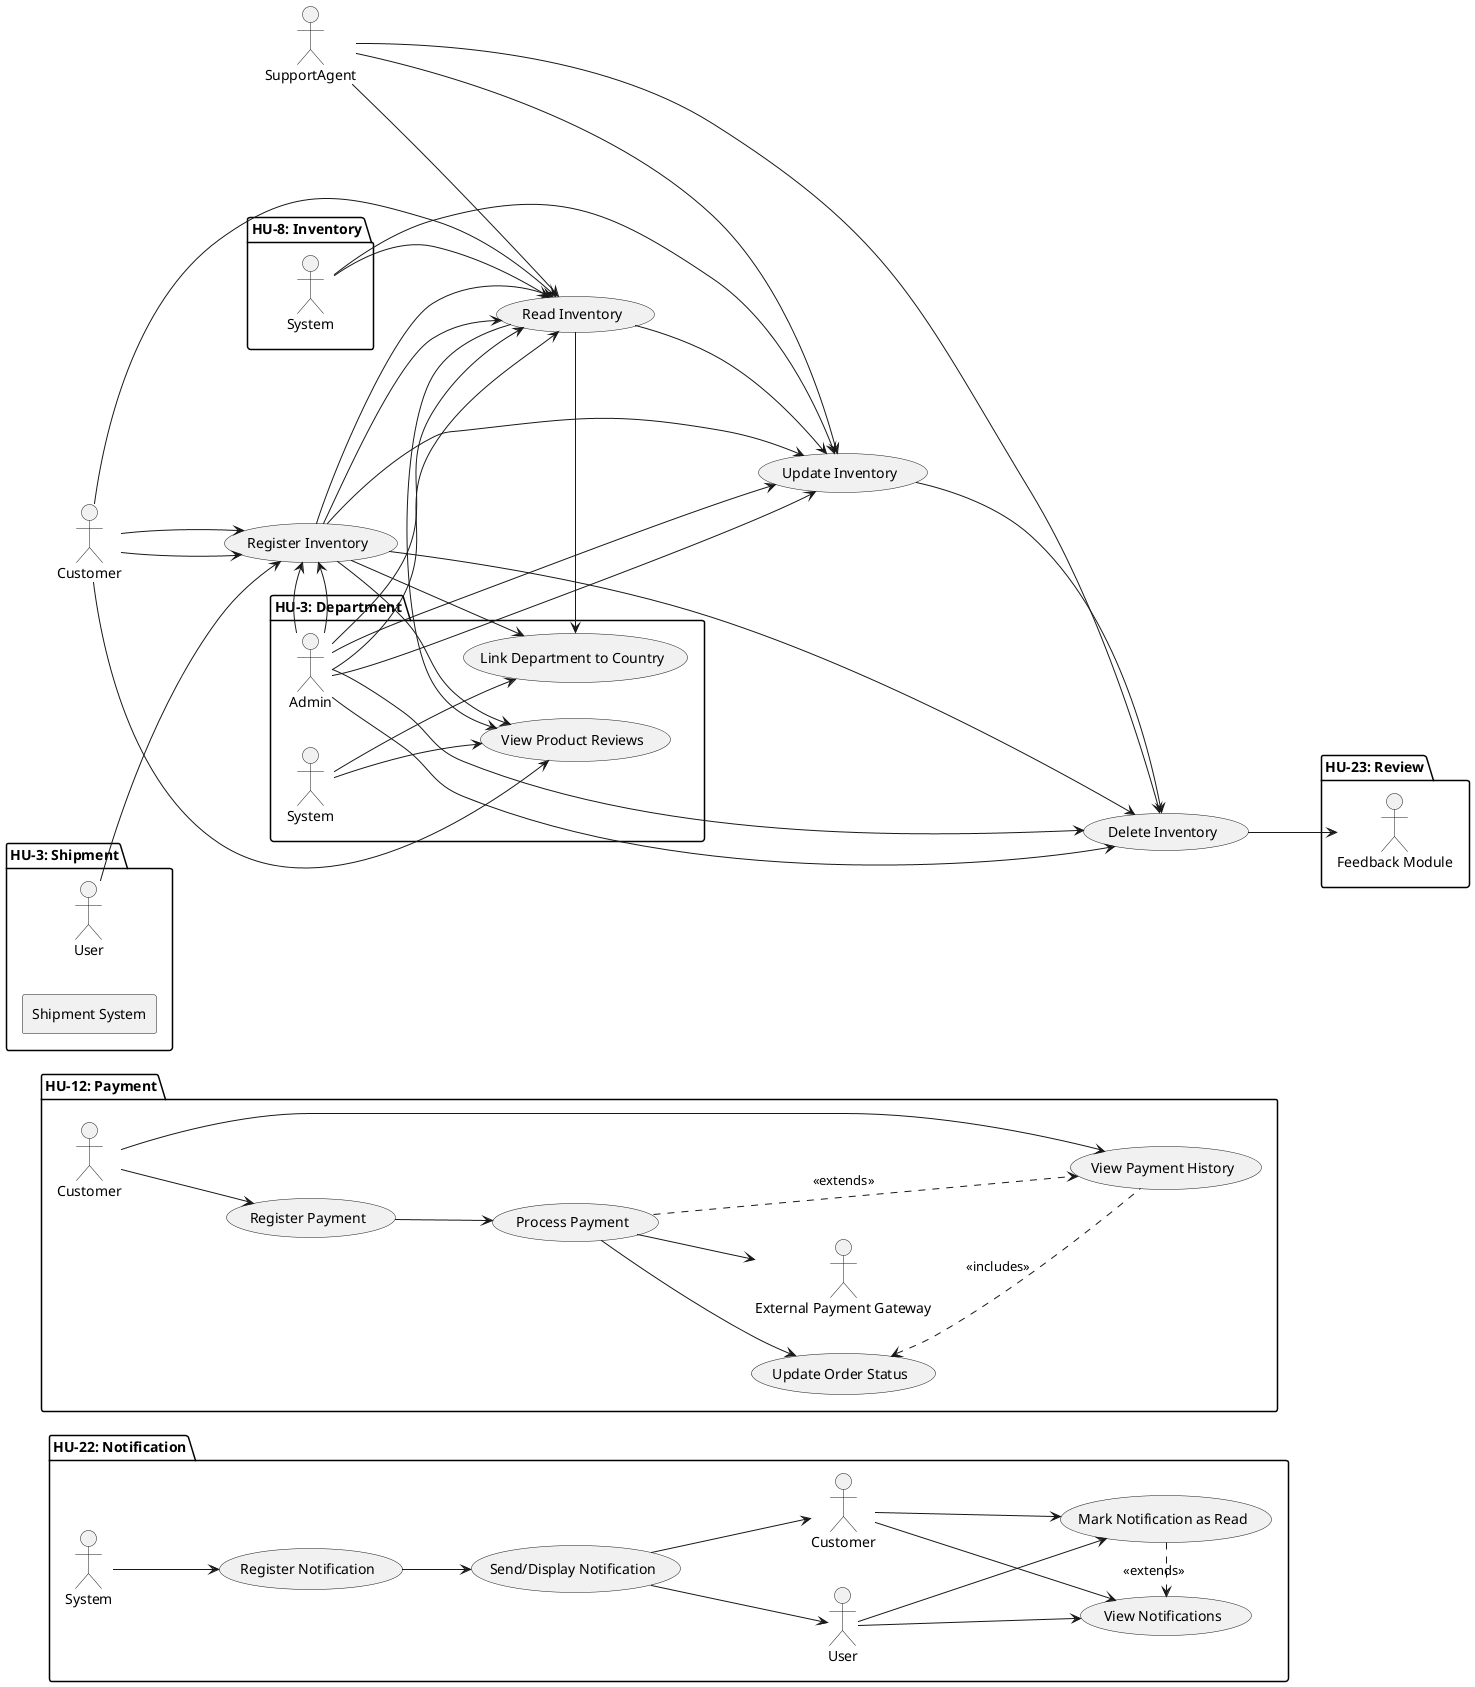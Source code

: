 @startuml
actor Customer
actor SupportAgent

usecase "Register Support Ticket" as UC1
usecase "View Support Ticket" as UC2
usecase "Update Support Ticket" as UC3
usecase "Close Support Ticket" as UC4

Customer --> UC1
Customer --> UC2
SupportAgent --> UC2
SupportAgent --> UC3
SupportAgent --> UC4
left to right direction

package "HU-3: Department" {

  'Actors
  actor "Admin User" as Admin
  actor "System" as System

  'Use Cases
  usecase "Register Department" as UC1
  usecase "Update Department" as UC2
  usecase "Deactivate Department" as UC3
  usecase "View Departments" as UC4
  usecase "Validate Uniqueness & Format" as UC5
  usecase "Link Department to Country" as UC6

  'Relationships
  Admin --> UC1
  Admin --> UC2
  Admin --> UC3
  Admin --> UC4

  UC1 --> UC5
  UC1 --> UC6

  UC2 --> UC5
  UC2 --> UC6

  System --> UC5
  System --> UC6
}

package "HU-22: Notification" {

  'Actors'
  actor "System" as SystemN
  actor "User" as UserN
  actor "Customer" as CustomerN

  'Use Cases'
  usecase "Register Notification" as UCN1
  usecase "Send/Display Notification" as UCN2
  usecase "Mark Notification as Read" as UCN3
  usecase "View Notifications" as UCN4

  'Relationships'
  SystemN --> UCN1
  UCN1 --> UCN2
  UCN2 --> UserN
  UCN2 --> CustomerN

  UserN --> UCN3
  CustomerN --> UCN3

  UserN --> UCN4
  CustomerN --> UCN4

  UCN3 .> UCN4 : <<extends>>
}

package "HU-12: Payment" {

  'Actors'
  actor "Customer" as CustomerP
  actor "External Payment Gateway" as PaymentGatewayP

  'Use Cases'
  usecase "Register Payment" as UCP1
  usecase "Process Payment" as UCP2
  usecase "Update Order Status" as UCP3
  usecase "View Payment History" as UCP4

  'Relationships'
  CustomerP --> UCP1
  CustomerP --> UCP4

  UCP1 --> UCP2
  UCP2 --> PaymentGatewayP
  UCP2 .> UCP4 : <<extends>>
  UCP3 <.. UCP4 : <<includes>>

  UCP2 --> UCP3
}

package "HU-23: Review" {

  'Actors'
  actor "Customer" as Customer
  actor "Feedback Module" as FeedbackModule

  'Use Cases'
  usecase "Create Review" as UC1
  usecase "Validate Review Fields" as UC2
  usecase "Register Review in Database" as UC3
  usecase "Integrate with Feedback" as UC4
  usecase "View Product Reviews" as UC5

  'Relationships'
  Customer --> UC1
  UC1 --> UC2
  UC2 --> UC3
  UC3 --> UC4
  UC4 --> FeedbackModule
  Customer --> UC5
}

package "HU-3: Shipment" {
  actor User as user

  rectangle "Shipment System" {
    usecase "Manage Shipments" as UC1
    usecase "Register Shipment" as UC2
    usecase "View Shipment" as UC3
    usecase "Update Shipment Status" as UC4
  }

  user --> UC1
  UC1 --> UC2
  UC1 --> UC3
  UC1 --> UC4
}

package "HU-8: Inventory" {

    'Actors
    actor "Admin" as Admin
    actor "System" as Sys

    'Use Cases
    usecase "Register Inventory" as UC1
    usecase "Read Inventory" as UC2
    usecase "Update Inventory" as UC3
    usecase "Delete Inventory" as UC4

    'Relations
    Admin --> UC1
    Admin --> UC2
    Admin --> UC3
    Admin --> UC4

    Sys --> UC2
    Sys --> UC3
  }

@enduml